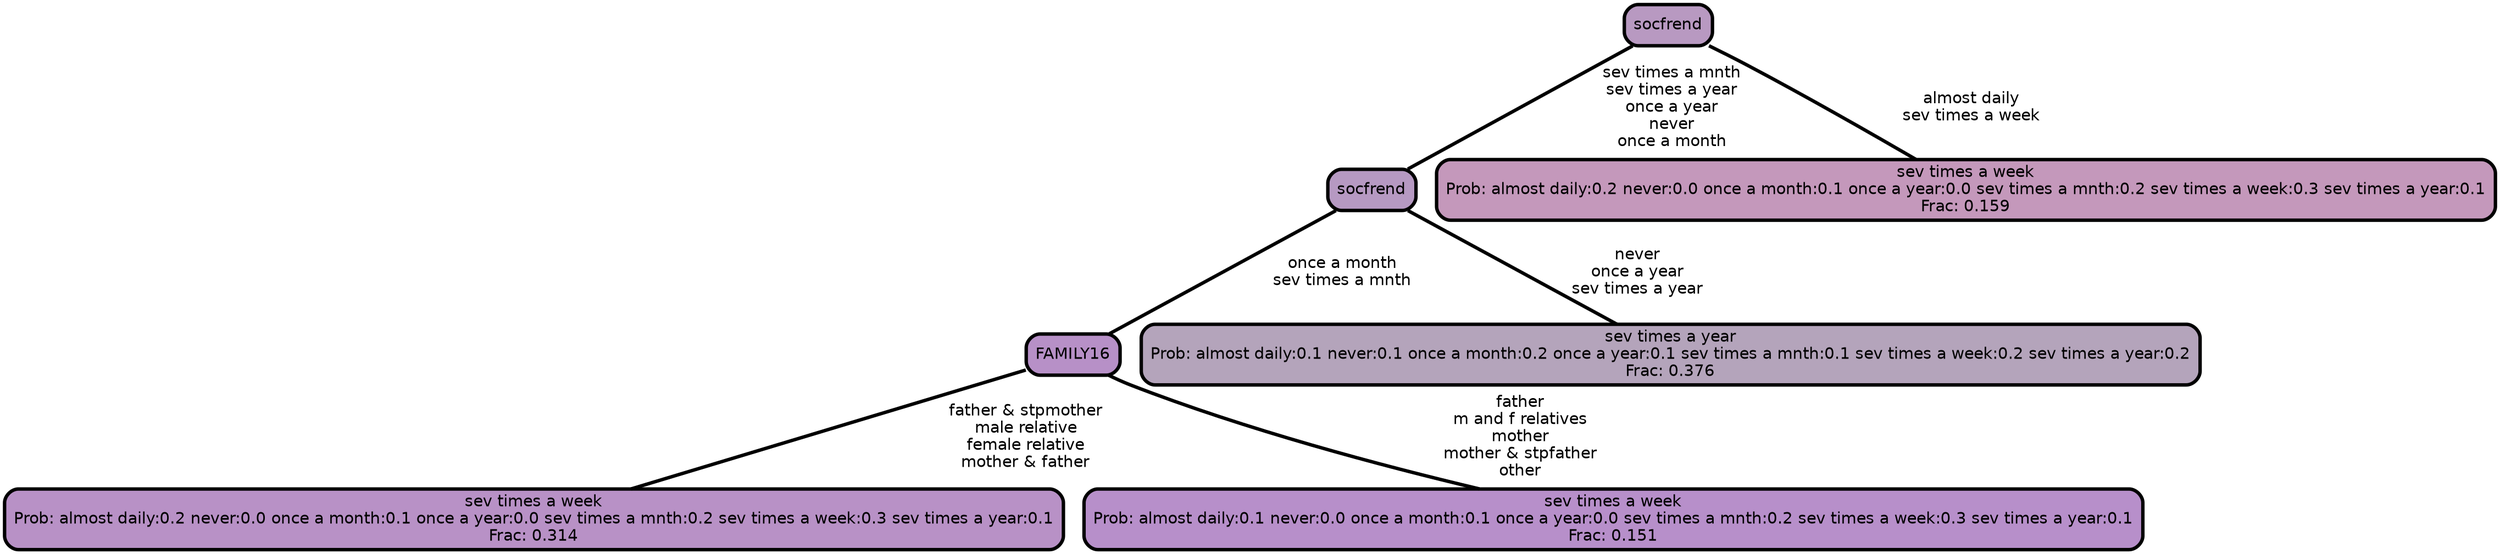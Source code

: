 graph Tree {
node [shape=box, style="filled, rounded",color="black",penwidth="3",fontcolor="black",                 fontname=helvetica] ;
graph [ranksep="0 equally", splines=straight,                 bgcolor=transparent, dpi=200] ;
edge [fontname=helvetica, color=black] ;
0 [label="sev times a week
Prob: almost daily:0.2 never:0.0 once a month:0.1 once a year:0.0 sev times a mnth:0.2 sev times a week:0.3 sev times a year:0.1
Frac: 0.314", fillcolor="#b891c6"] ;
1 [label="FAMILY16", fillcolor="#b790c7"] ;
2 [label="sev times a week
Prob: almost daily:0.1 never:0.0 once a month:0.1 once a year:0.0 sev times a mnth:0.2 sev times a week:0.3 sev times a year:0.1
Frac: 0.151", fillcolor="#b78fca"] ;
3 [label="socfrend", fillcolor="#b699c2"] ;
4 [label="sev times a year
Prob: almost daily:0.1 never:0.1 once a month:0.2 once a year:0.1 sev times a mnth:0.1 sev times a week:0.2 sev times a year:0.2
Frac: 0.376", fillcolor="#b4a4bb"] ;
5 [label="socfrend", fillcolor="#b899c1"] ;
6 [label="sev times a week
Prob: almost daily:0.2 never:0.0 once a month:0.1 once a year:0.0 sev times a mnth:0.2 sev times a week:0.3 sev times a year:0.1
Frac: 0.159", fillcolor="#c498bb"] ;
1 -- 0 [label=" father & stpmother\n male relative\n female relative\n mother & father",penwidth=3] ;
1 -- 2 [label=" father\n m and f relatives\n mother\n mother & stpfather\n other",penwidth=3] ;
3 -- 1 [label=" once a month\n sev times a mnth",penwidth=3] ;
3 -- 4 [label=" never\n once a year\n sev times a year",penwidth=3] ;
5 -- 3 [label=" sev times a mnth\n sev times a year\n once a year\n never\n once a month",penwidth=3] ;
5 -- 6 [label=" almost daily\n sev times a week",penwidth=3] ;
{rank = same;}}